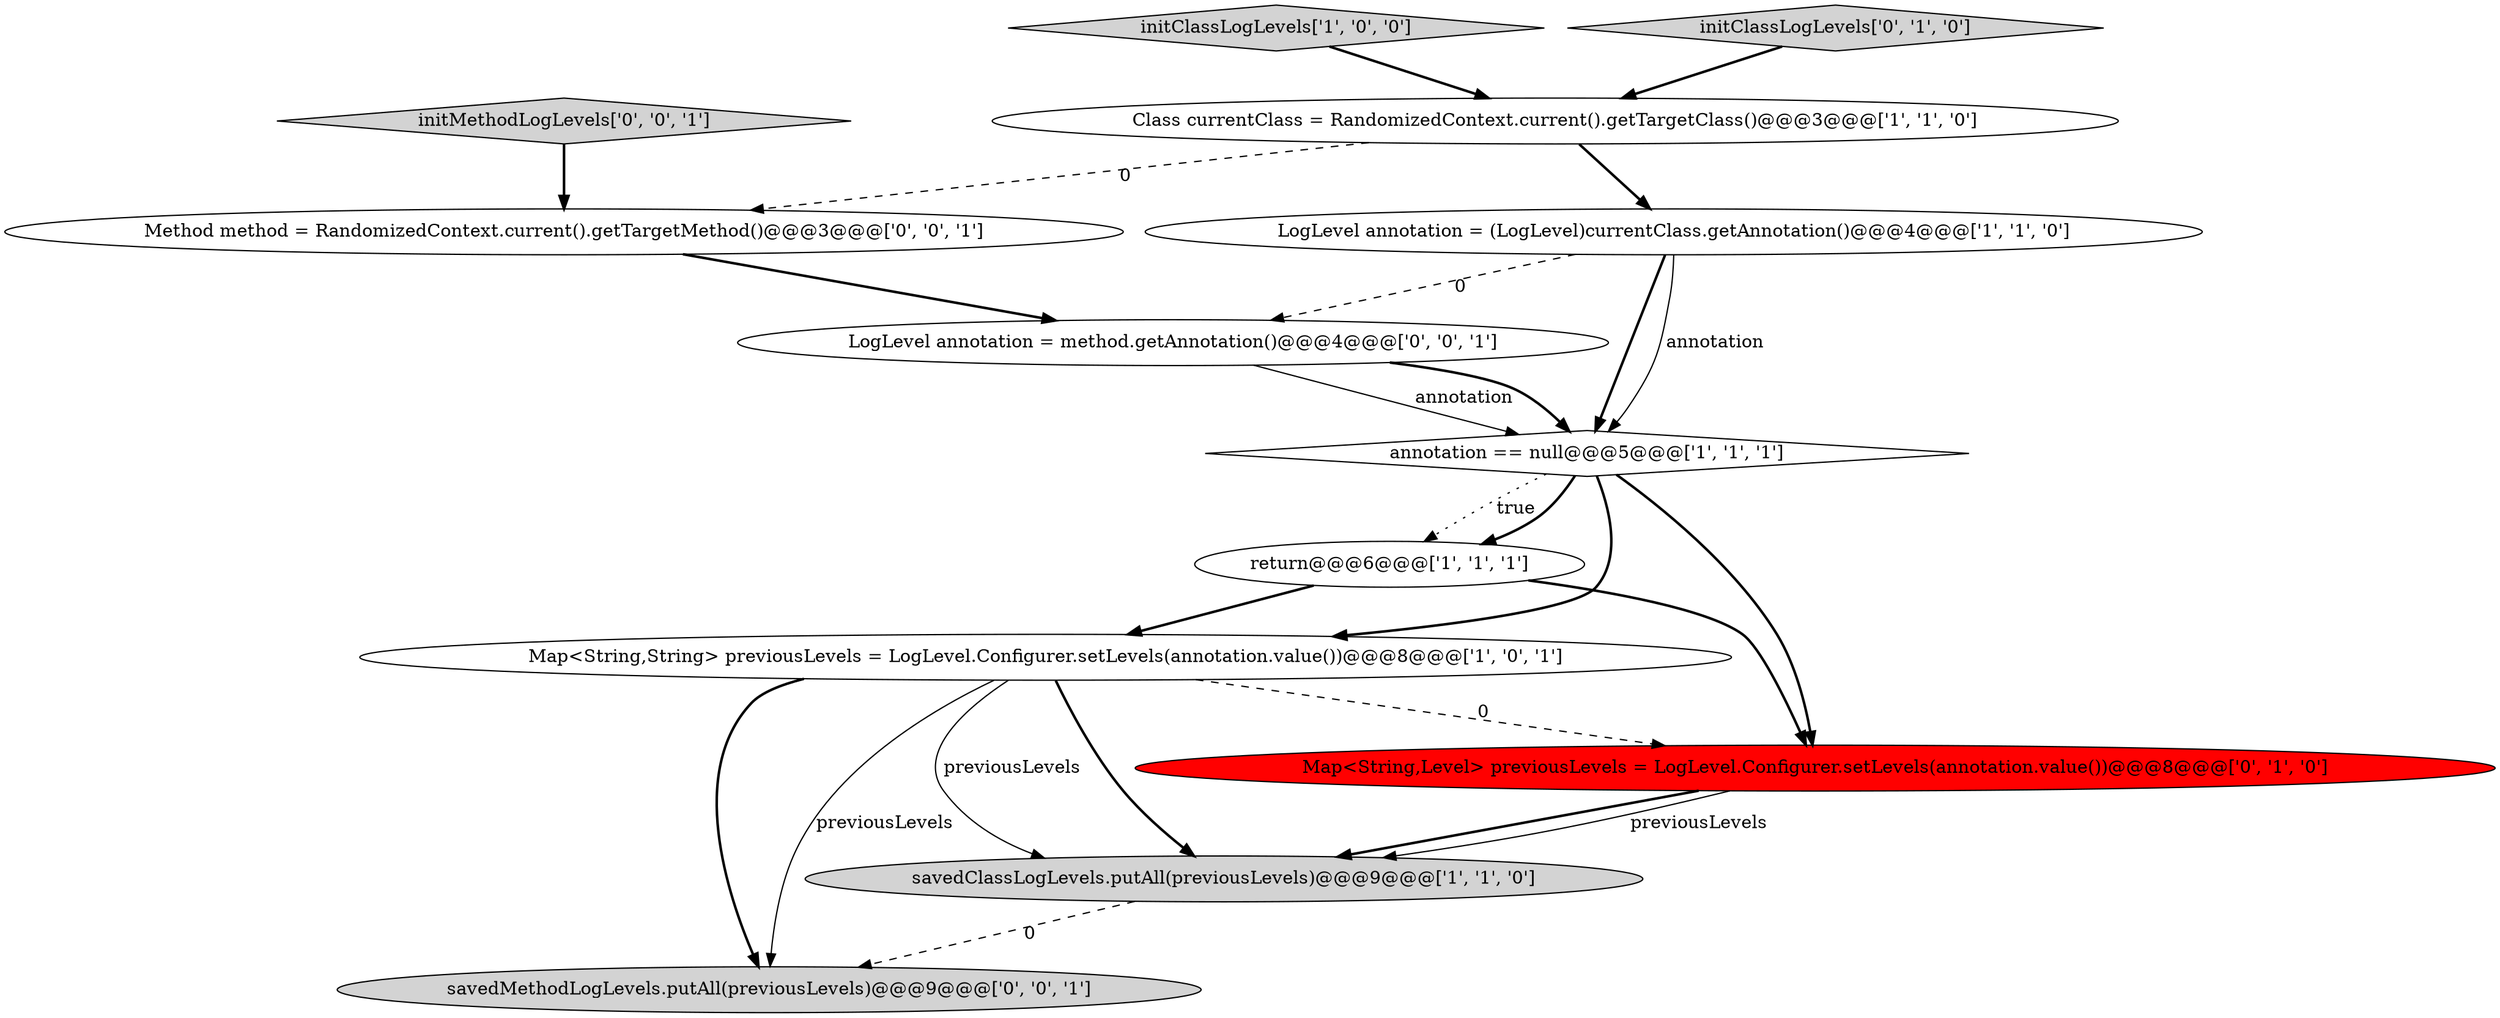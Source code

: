 digraph {
5 [style = filled, label = "Map<String,String> previousLevels = LogLevel.Configurer.setLevels(annotation.value())@@@8@@@['1', '0', '1']", fillcolor = white, shape = ellipse image = "AAA0AAABBB1BBB"];
11 [style = filled, label = "initMethodLogLevels['0', '0', '1']", fillcolor = lightgray, shape = diamond image = "AAA0AAABBB3BBB"];
2 [style = filled, label = "initClassLogLevels['1', '0', '0']", fillcolor = lightgray, shape = diamond image = "AAA0AAABBB1BBB"];
6 [style = filled, label = "return@@@6@@@['1', '1', '1']", fillcolor = white, shape = ellipse image = "AAA0AAABBB1BBB"];
8 [style = filled, label = "initClassLogLevels['0', '1', '0']", fillcolor = lightgray, shape = diamond image = "AAA0AAABBB2BBB"];
0 [style = filled, label = "savedClassLogLevels.putAll(previousLevels)@@@9@@@['1', '1', '0']", fillcolor = lightgray, shape = ellipse image = "AAA0AAABBB1BBB"];
12 [style = filled, label = "Method method = RandomizedContext.current().getTargetMethod()@@@3@@@['0', '0', '1']", fillcolor = white, shape = ellipse image = "AAA0AAABBB3BBB"];
10 [style = filled, label = "LogLevel annotation = method.getAnnotation()@@@4@@@['0', '0', '1']", fillcolor = white, shape = ellipse image = "AAA0AAABBB3BBB"];
1 [style = filled, label = "LogLevel annotation = (LogLevel)currentClass.getAnnotation()@@@4@@@['1', '1', '0']", fillcolor = white, shape = ellipse image = "AAA0AAABBB1BBB"];
9 [style = filled, label = "savedMethodLogLevels.putAll(previousLevels)@@@9@@@['0', '0', '1']", fillcolor = lightgray, shape = ellipse image = "AAA0AAABBB3BBB"];
3 [style = filled, label = "Class currentClass = RandomizedContext.current().getTargetClass()@@@3@@@['1', '1', '0']", fillcolor = white, shape = ellipse image = "AAA0AAABBB1BBB"];
7 [style = filled, label = "Map<String,Level> previousLevels = LogLevel.Configurer.setLevels(annotation.value())@@@8@@@['0', '1', '0']", fillcolor = red, shape = ellipse image = "AAA1AAABBB2BBB"];
4 [style = filled, label = "annotation == null@@@5@@@['1', '1', '1']", fillcolor = white, shape = diamond image = "AAA0AAABBB1BBB"];
4->6 [style = dotted, label="true"];
5->0 [style = solid, label="previousLevels"];
1->4 [style = bold, label=""];
3->1 [style = bold, label=""];
5->9 [style = bold, label=""];
10->4 [style = solid, label="annotation"];
4->6 [style = bold, label=""];
2->3 [style = bold, label=""];
8->3 [style = bold, label=""];
7->0 [style = bold, label=""];
11->12 [style = bold, label=""];
1->4 [style = solid, label="annotation"];
1->10 [style = dashed, label="0"];
4->7 [style = bold, label=""];
7->0 [style = solid, label="previousLevels"];
5->9 [style = solid, label="previousLevels"];
6->5 [style = bold, label=""];
12->10 [style = bold, label=""];
3->12 [style = dashed, label="0"];
5->0 [style = bold, label=""];
10->4 [style = bold, label=""];
0->9 [style = dashed, label="0"];
5->7 [style = dashed, label="0"];
6->7 [style = bold, label=""];
4->5 [style = bold, label=""];
}

